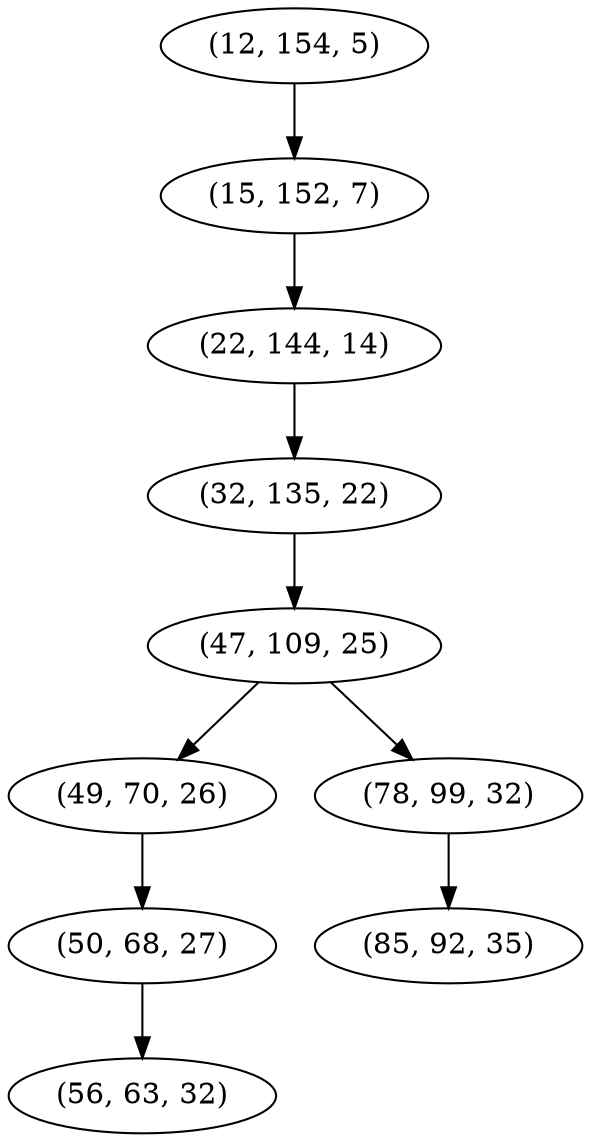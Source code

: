digraph tree {
    "(12, 154, 5)";
    "(15, 152, 7)";
    "(22, 144, 14)";
    "(32, 135, 22)";
    "(47, 109, 25)";
    "(49, 70, 26)";
    "(50, 68, 27)";
    "(56, 63, 32)";
    "(78, 99, 32)";
    "(85, 92, 35)";
    "(12, 154, 5)" -> "(15, 152, 7)";
    "(15, 152, 7)" -> "(22, 144, 14)";
    "(22, 144, 14)" -> "(32, 135, 22)";
    "(32, 135, 22)" -> "(47, 109, 25)";
    "(47, 109, 25)" -> "(49, 70, 26)";
    "(47, 109, 25)" -> "(78, 99, 32)";
    "(49, 70, 26)" -> "(50, 68, 27)";
    "(50, 68, 27)" -> "(56, 63, 32)";
    "(78, 99, 32)" -> "(85, 92, 35)";
}
